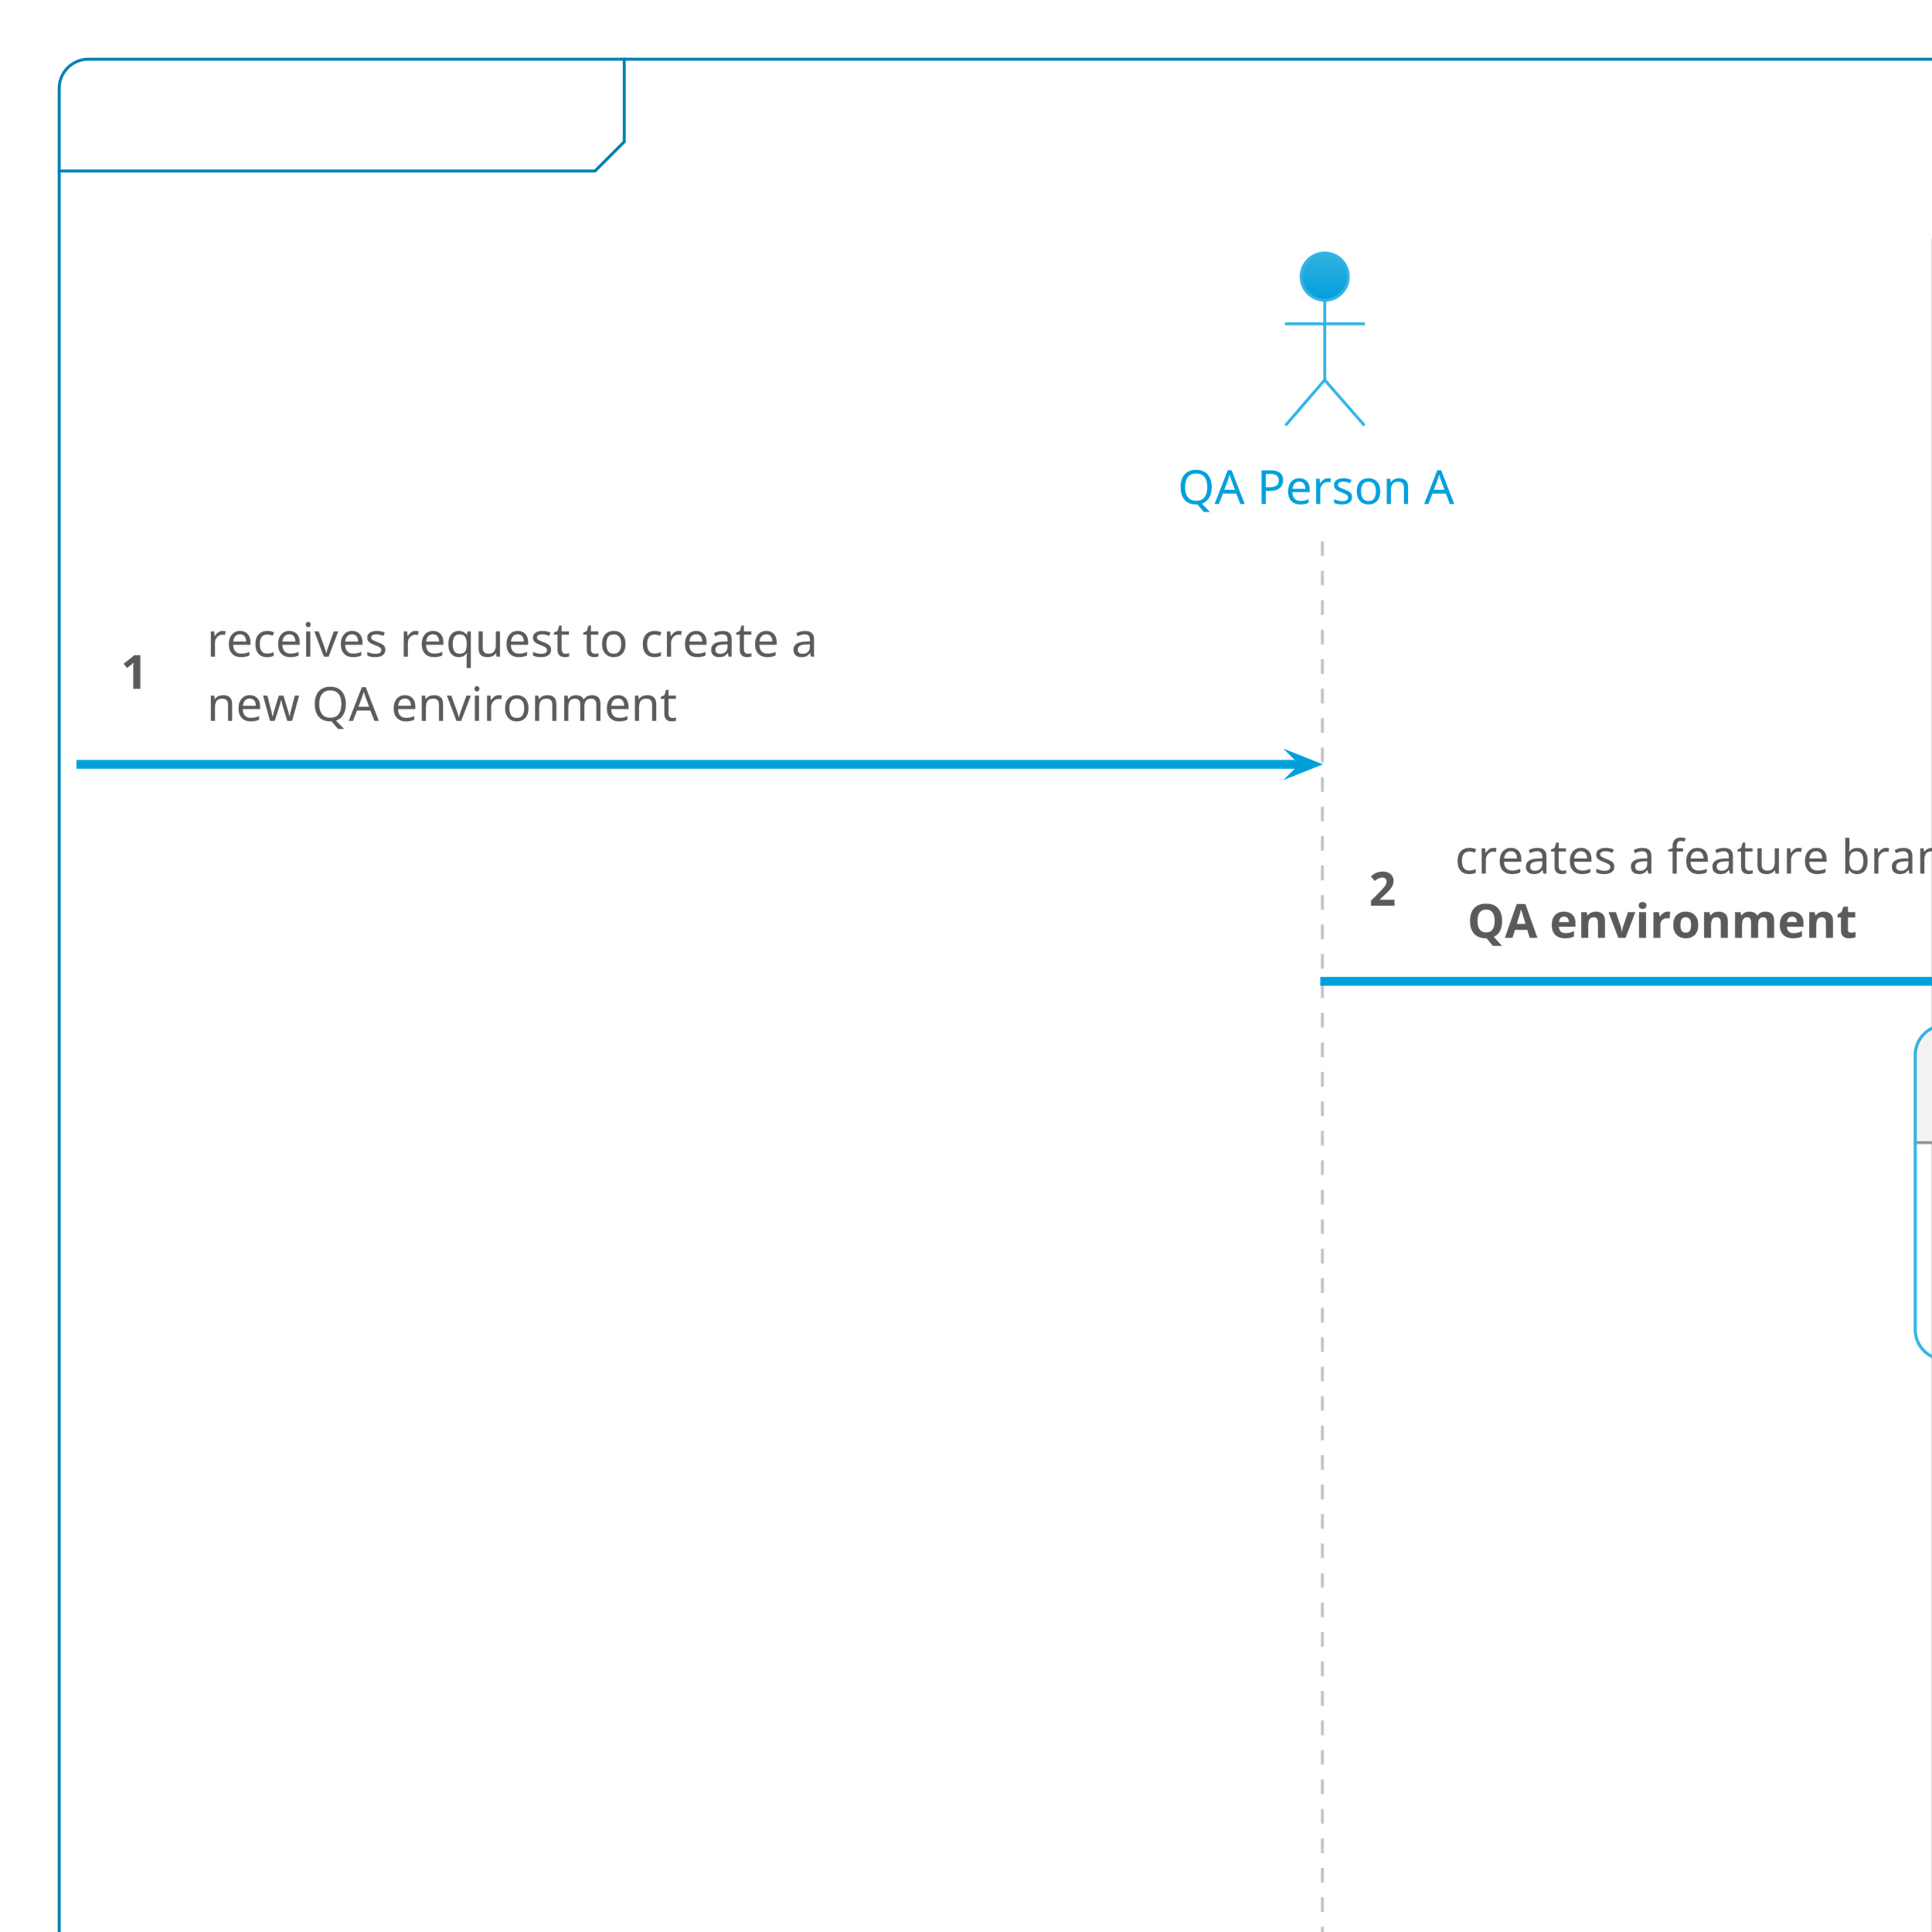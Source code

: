 @startuml gitops-tacos-flow
!theme bluegray
''!include default-font.iuml

mainframe **TACOS flow with GitOps**
hide footbox
autonumber

skinparam DefaultFontSize 16

skinparam dpi 600
'scale .2 
'scale 600 height

actor "QA Person A" as dev
[-> dev : receives request to create a\nnew QA environment

box "Git Repository with terraform"
    collections "Feature branch" as feature
    dev -> feature : creates a feature branch for new\n **QA environment**
    collections "Main branch" as master
end box

group Merge Request
    activate feature #LightGreen
    feature -> master : merge request into the main branch\n **MERGE REQUEST**
    deactivate feature
end

box On-Prem Infrastructure
    control "Flux GitOps Agent" as agent
    control "TACOS Infrastructure Agent" as tacos_agent
    control "TACOS Git Agent" as tacos_git_agent
        group GitOps Reconciliation Loop
            agent o<->o master : reconciliation loop
            master <-o agent : detect change
            agent -> tacos_git_agent : triggers tacos agent via a webhook
            tacos_git_agent o<- master : pulls current state from master
        end
    agent -> tacos_agent : instruct to crate a terraform run
end box

box TACOS Provider
    participant "TACOS Web UI" as web_ui
    participant "TACOS REST API" as tacos_rest_api
    group Cloud Workspace
        create participant "Terraform Run" as terraform_run
        tacos_agent -> terraform_run : creates
    end
end box

box Provisioned Environment
    collections "Provisioned Infrastructure" as infra
    terraform_run -> infra : creates new infrastructure
    tacos_agent -> tacos_rest_api : trigger run via webhook
end box

web_ui --> dev : run report available
dev --> infra : access infrastructure, deploy apps
note left
This will contain login credentials etc.
TACOS could initiate the pipeline process
of deploying apps the the new infra.

From TACOS API call to GitHub to trigger CI/CD.

Spacelift does "destroy" at the end of env lifecycle.
end note
@enduml

